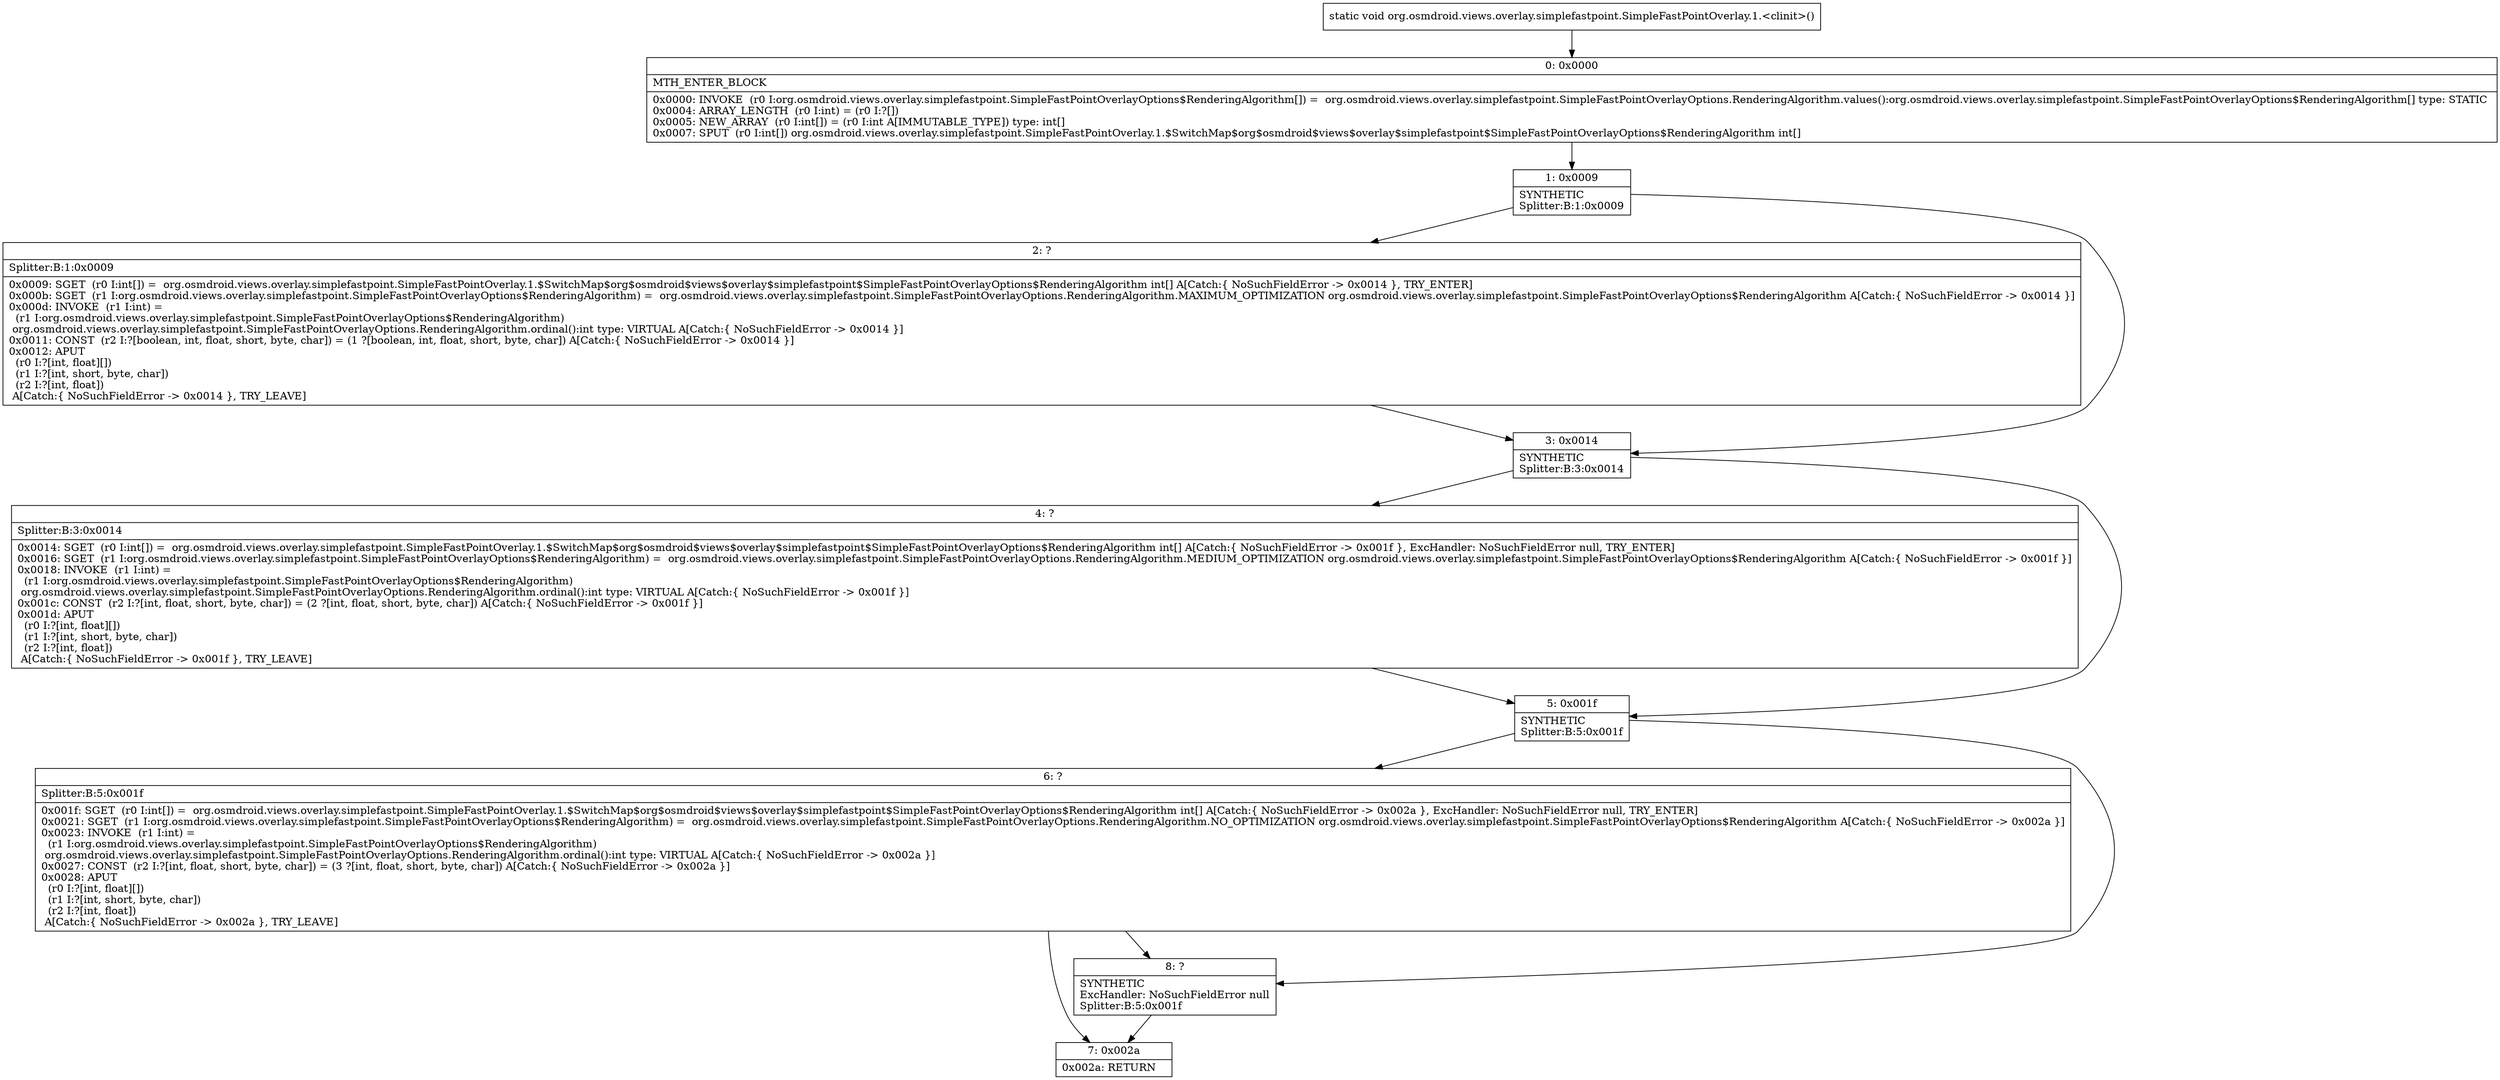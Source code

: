 digraph "CFG fororg.osmdroid.views.overlay.simplefastpoint.SimpleFastPointOverlay.1.\<clinit\>()V" {
Node_0 [shape=record,label="{0\:\ 0x0000|MTH_ENTER_BLOCK\l|0x0000: INVOKE  (r0 I:org.osmdroid.views.overlay.simplefastpoint.SimpleFastPointOverlayOptions$RenderingAlgorithm[]) =  org.osmdroid.views.overlay.simplefastpoint.SimpleFastPointOverlayOptions.RenderingAlgorithm.values():org.osmdroid.views.overlay.simplefastpoint.SimpleFastPointOverlayOptions$RenderingAlgorithm[] type: STATIC \l0x0004: ARRAY_LENGTH  (r0 I:int) = (r0 I:?[]) \l0x0005: NEW_ARRAY  (r0 I:int[]) = (r0 I:int A[IMMUTABLE_TYPE]) type: int[] \l0x0007: SPUT  (r0 I:int[]) org.osmdroid.views.overlay.simplefastpoint.SimpleFastPointOverlay.1.$SwitchMap$org$osmdroid$views$overlay$simplefastpoint$SimpleFastPointOverlayOptions$RenderingAlgorithm int[] \l}"];
Node_1 [shape=record,label="{1\:\ 0x0009|SYNTHETIC\lSplitter:B:1:0x0009\l}"];
Node_2 [shape=record,label="{2\:\ ?|Splitter:B:1:0x0009\l|0x0009: SGET  (r0 I:int[]) =  org.osmdroid.views.overlay.simplefastpoint.SimpleFastPointOverlay.1.$SwitchMap$org$osmdroid$views$overlay$simplefastpoint$SimpleFastPointOverlayOptions$RenderingAlgorithm int[] A[Catch:\{ NoSuchFieldError \-\> 0x0014 \}, TRY_ENTER]\l0x000b: SGET  (r1 I:org.osmdroid.views.overlay.simplefastpoint.SimpleFastPointOverlayOptions$RenderingAlgorithm) =  org.osmdroid.views.overlay.simplefastpoint.SimpleFastPointOverlayOptions.RenderingAlgorithm.MAXIMUM_OPTIMIZATION org.osmdroid.views.overlay.simplefastpoint.SimpleFastPointOverlayOptions$RenderingAlgorithm A[Catch:\{ NoSuchFieldError \-\> 0x0014 \}]\l0x000d: INVOKE  (r1 I:int) = \l  (r1 I:org.osmdroid.views.overlay.simplefastpoint.SimpleFastPointOverlayOptions$RenderingAlgorithm)\l org.osmdroid.views.overlay.simplefastpoint.SimpleFastPointOverlayOptions.RenderingAlgorithm.ordinal():int type: VIRTUAL A[Catch:\{ NoSuchFieldError \-\> 0x0014 \}]\l0x0011: CONST  (r2 I:?[boolean, int, float, short, byte, char]) = (1 ?[boolean, int, float, short, byte, char]) A[Catch:\{ NoSuchFieldError \-\> 0x0014 \}]\l0x0012: APUT  \l  (r0 I:?[int, float][])\l  (r1 I:?[int, short, byte, char])\l  (r2 I:?[int, float])\l A[Catch:\{ NoSuchFieldError \-\> 0x0014 \}, TRY_LEAVE]\l}"];
Node_3 [shape=record,label="{3\:\ 0x0014|SYNTHETIC\lSplitter:B:3:0x0014\l}"];
Node_4 [shape=record,label="{4\:\ ?|Splitter:B:3:0x0014\l|0x0014: SGET  (r0 I:int[]) =  org.osmdroid.views.overlay.simplefastpoint.SimpleFastPointOverlay.1.$SwitchMap$org$osmdroid$views$overlay$simplefastpoint$SimpleFastPointOverlayOptions$RenderingAlgorithm int[] A[Catch:\{ NoSuchFieldError \-\> 0x001f \}, ExcHandler: NoSuchFieldError null, TRY_ENTER]\l0x0016: SGET  (r1 I:org.osmdroid.views.overlay.simplefastpoint.SimpleFastPointOverlayOptions$RenderingAlgorithm) =  org.osmdroid.views.overlay.simplefastpoint.SimpleFastPointOverlayOptions.RenderingAlgorithm.MEDIUM_OPTIMIZATION org.osmdroid.views.overlay.simplefastpoint.SimpleFastPointOverlayOptions$RenderingAlgorithm A[Catch:\{ NoSuchFieldError \-\> 0x001f \}]\l0x0018: INVOKE  (r1 I:int) = \l  (r1 I:org.osmdroid.views.overlay.simplefastpoint.SimpleFastPointOverlayOptions$RenderingAlgorithm)\l org.osmdroid.views.overlay.simplefastpoint.SimpleFastPointOverlayOptions.RenderingAlgorithm.ordinal():int type: VIRTUAL A[Catch:\{ NoSuchFieldError \-\> 0x001f \}]\l0x001c: CONST  (r2 I:?[int, float, short, byte, char]) = (2 ?[int, float, short, byte, char]) A[Catch:\{ NoSuchFieldError \-\> 0x001f \}]\l0x001d: APUT  \l  (r0 I:?[int, float][])\l  (r1 I:?[int, short, byte, char])\l  (r2 I:?[int, float])\l A[Catch:\{ NoSuchFieldError \-\> 0x001f \}, TRY_LEAVE]\l}"];
Node_5 [shape=record,label="{5\:\ 0x001f|SYNTHETIC\lSplitter:B:5:0x001f\l}"];
Node_6 [shape=record,label="{6\:\ ?|Splitter:B:5:0x001f\l|0x001f: SGET  (r0 I:int[]) =  org.osmdroid.views.overlay.simplefastpoint.SimpleFastPointOverlay.1.$SwitchMap$org$osmdroid$views$overlay$simplefastpoint$SimpleFastPointOverlayOptions$RenderingAlgorithm int[] A[Catch:\{ NoSuchFieldError \-\> 0x002a \}, ExcHandler: NoSuchFieldError null, TRY_ENTER]\l0x0021: SGET  (r1 I:org.osmdroid.views.overlay.simplefastpoint.SimpleFastPointOverlayOptions$RenderingAlgorithm) =  org.osmdroid.views.overlay.simplefastpoint.SimpleFastPointOverlayOptions.RenderingAlgorithm.NO_OPTIMIZATION org.osmdroid.views.overlay.simplefastpoint.SimpleFastPointOverlayOptions$RenderingAlgorithm A[Catch:\{ NoSuchFieldError \-\> 0x002a \}]\l0x0023: INVOKE  (r1 I:int) = \l  (r1 I:org.osmdroid.views.overlay.simplefastpoint.SimpleFastPointOverlayOptions$RenderingAlgorithm)\l org.osmdroid.views.overlay.simplefastpoint.SimpleFastPointOverlayOptions.RenderingAlgorithm.ordinal():int type: VIRTUAL A[Catch:\{ NoSuchFieldError \-\> 0x002a \}]\l0x0027: CONST  (r2 I:?[int, float, short, byte, char]) = (3 ?[int, float, short, byte, char]) A[Catch:\{ NoSuchFieldError \-\> 0x002a \}]\l0x0028: APUT  \l  (r0 I:?[int, float][])\l  (r1 I:?[int, short, byte, char])\l  (r2 I:?[int, float])\l A[Catch:\{ NoSuchFieldError \-\> 0x002a \}, TRY_LEAVE]\l}"];
Node_7 [shape=record,label="{7\:\ 0x002a|0x002a: RETURN   \l}"];
Node_8 [shape=record,label="{8\:\ ?|SYNTHETIC\lExcHandler: NoSuchFieldError null\lSplitter:B:5:0x001f\l}"];
MethodNode[shape=record,label="{static void org.osmdroid.views.overlay.simplefastpoint.SimpleFastPointOverlay.1.\<clinit\>() }"];
MethodNode -> Node_0;
Node_0 -> Node_1;
Node_1 -> Node_2;
Node_1 -> Node_3;
Node_2 -> Node_3;
Node_3 -> Node_4;
Node_3 -> Node_5;
Node_4 -> Node_5;
Node_5 -> Node_6;
Node_5 -> Node_8;
Node_6 -> Node_7;
Node_6 -> Node_8;
Node_8 -> Node_7;
}

